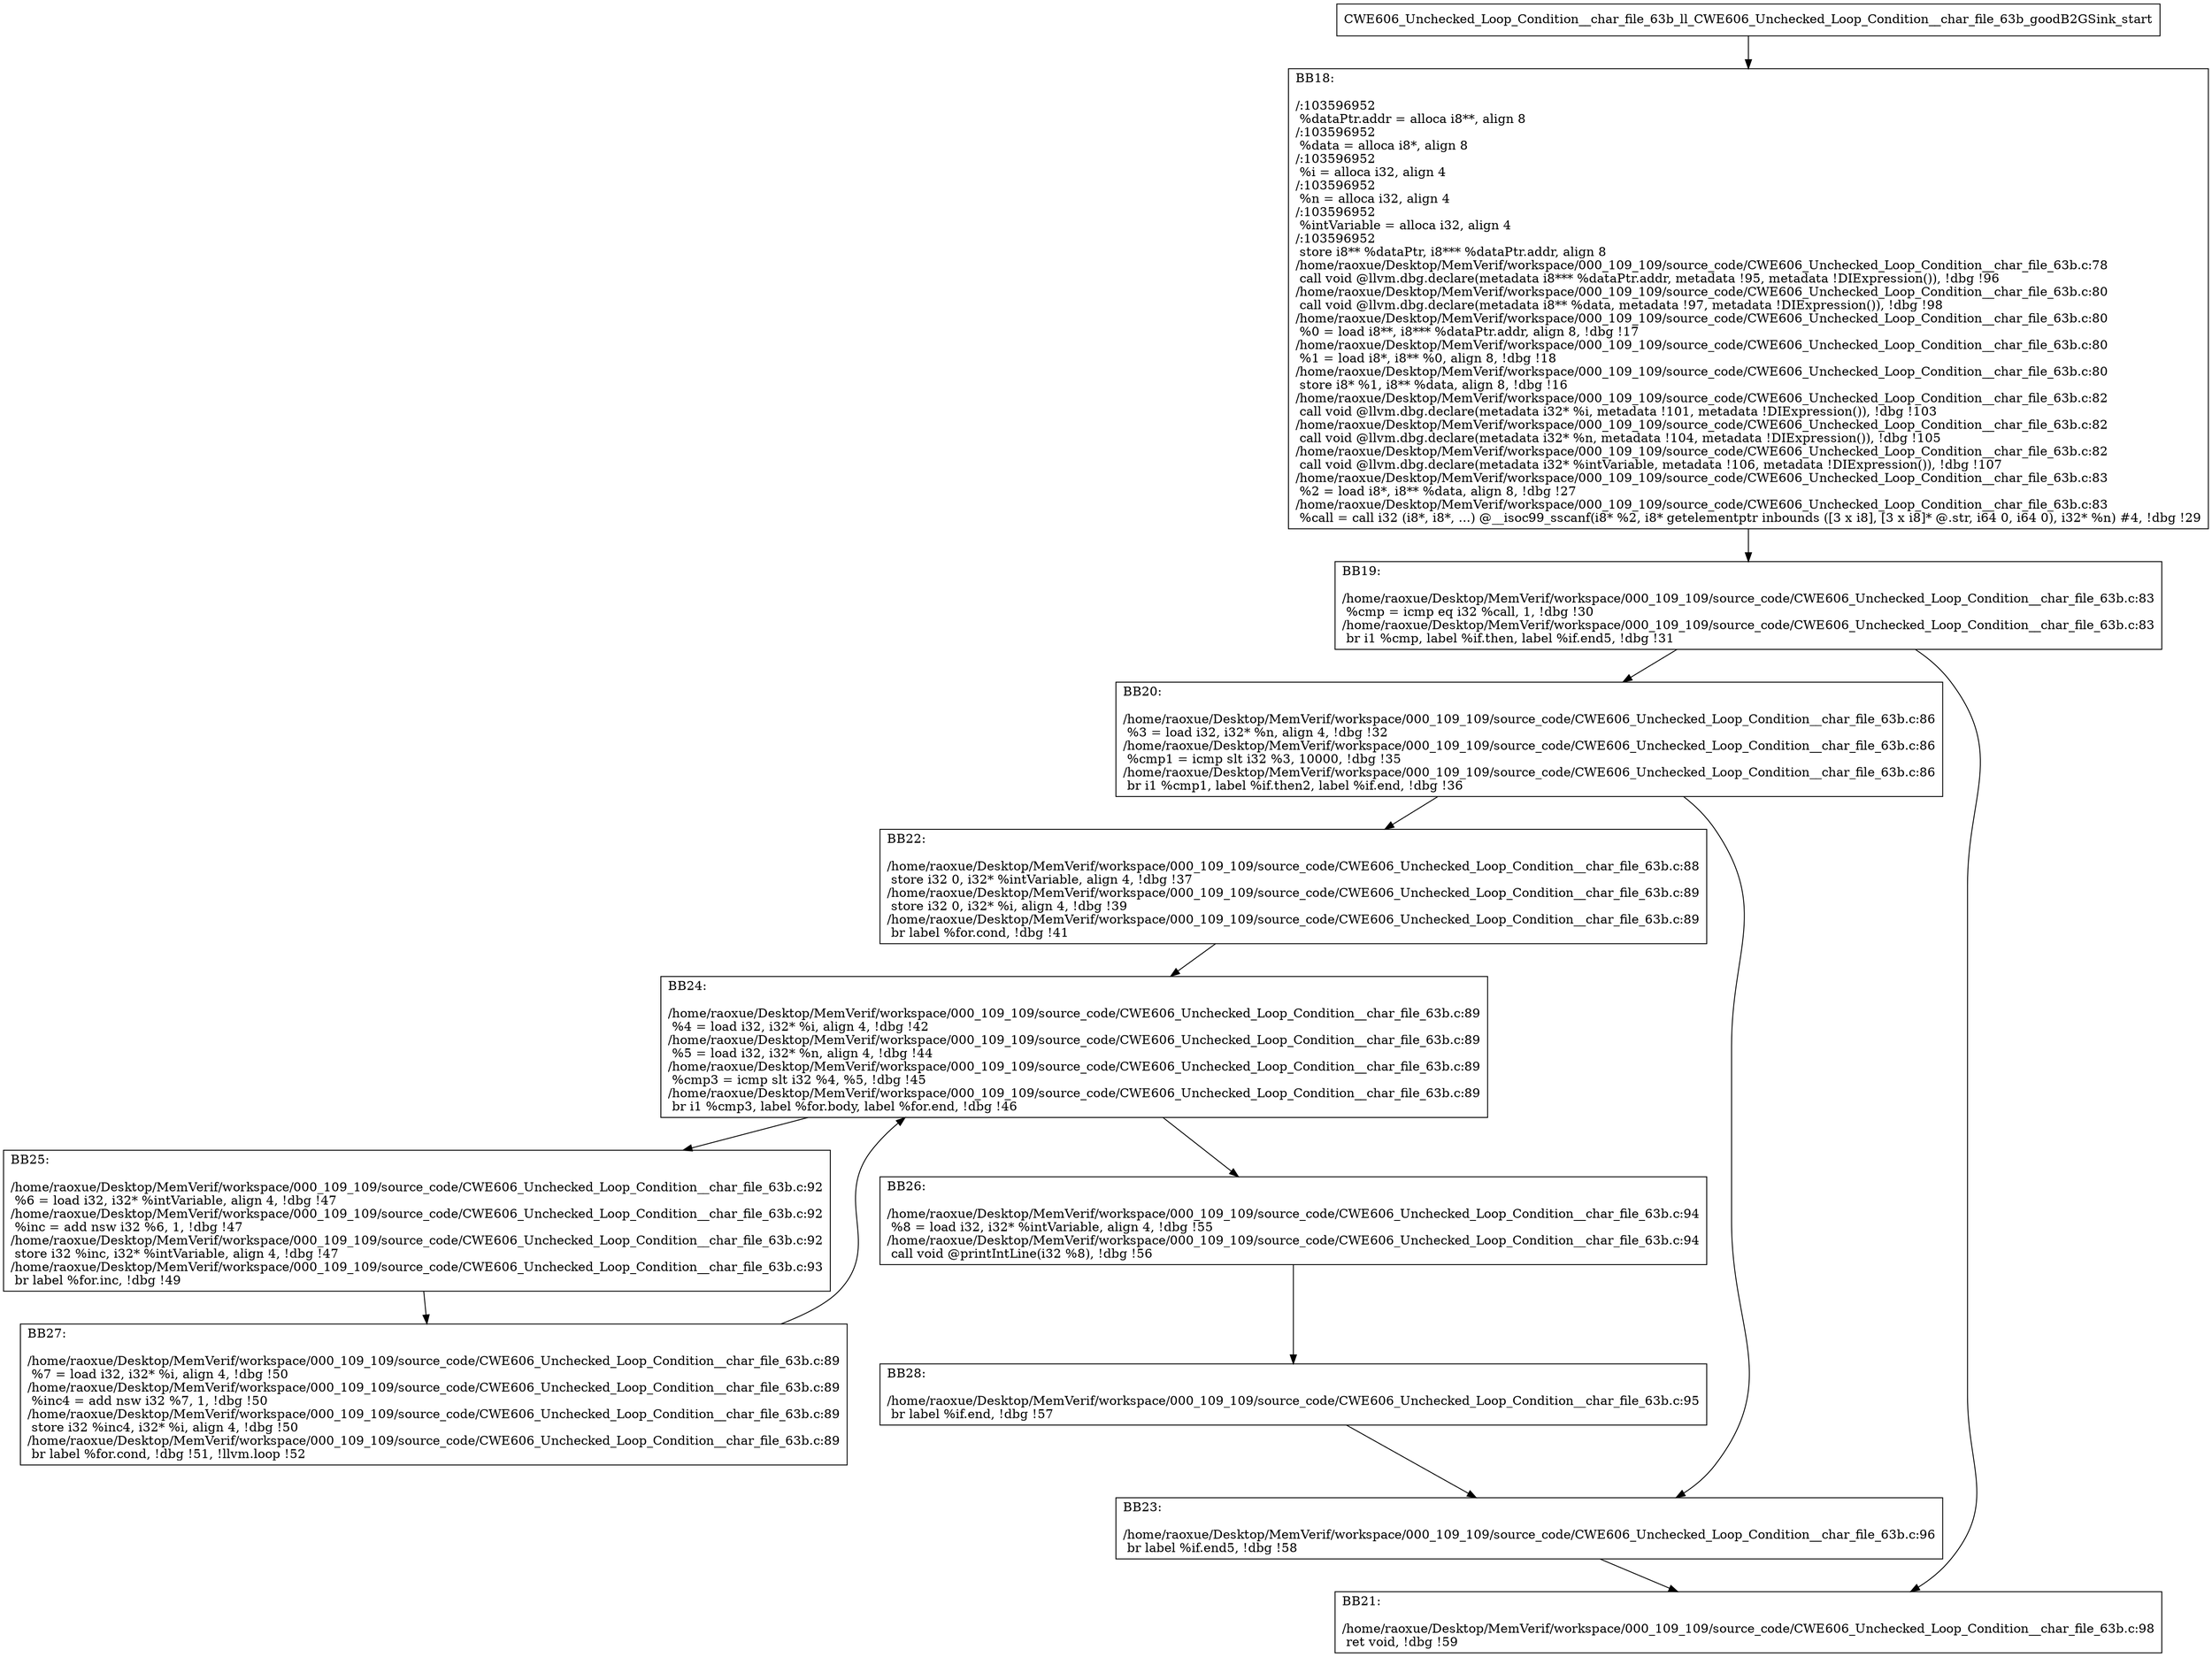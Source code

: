 digraph "CFG for'CWE606_Unchecked_Loop_Condition__char_file_63b_ll_CWE606_Unchecked_Loop_Condition__char_file_63b_goodB2GSink' function" {
	BBCWE606_Unchecked_Loop_Condition__char_file_63b_ll_CWE606_Unchecked_Loop_Condition__char_file_63b_goodB2GSink_start[shape=record,label="{CWE606_Unchecked_Loop_Condition__char_file_63b_ll_CWE606_Unchecked_Loop_Condition__char_file_63b_goodB2GSink_start}"];
	BBCWE606_Unchecked_Loop_Condition__char_file_63b_ll_CWE606_Unchecked_Loop_Condition__char_file_63b_goodB2GSink_start-> CWE606_Unchecked_Loop_Condition__char_file_63b_ll_CWE606_Unchecked_Loop_Condition__char_file_63b_goodB2GSinkBB18;
	CWE606_Unchecked_Loop_Condition__char_file_63b_ll_CWE606_Unchecked_Loop_Condition__char_file_63b_goodB2GSinkBB18 [shape=record, label="{BB18:\l\l/:103596952\l
  %dataPtr.addr = alloca i8**, align 8\l
/:103596952\l
  %data = alloca i8*, align 8\l
/:103596952\l
  %i = alloca i32, align 4\l
/:103596952\l
  %n = alloca i32, align 4\l
/:103596952\l
  %intVariable = alloca i32, align 4\l
/:103596952\l
  store i8** %dataPtr, i8*** %dataPtr.addr, align 8\l
/home/raoxue/Desktop/MemVerif/workspace/000_109_109/source_code/CWE606_Unchecked_Loop_Condition__char_file_63b.c:78\l
  call void @llvm.dbg.declare(metadata i8*** %dataPtr.addr, metadata !95, metadata !DIExpression()), !dbg !96\l
/home/raoxue/Desktop/MemVerif/workspace/000_109_109/source_code/CWE606_Unchecked_Loop_Condition__char_file_63b.c:80\l
  call void @llvm.dbg.declare(metadata i8** %data, metadata !97, metadata !DIExpression()), !dbg !98\l
/home/raoxue/Desktop/MemVerif/workspace/000_109_109/source_code/CWE606_Unchecked_Loop_Condition__char_file_63b.c:80\l
  %0 = load i8**, i8*** %dataPtr.addr, align 8, !dbg !17\l
/home/raoxue/Desktop/MemVerif/workspace/000_109_109/source_code/CWE606_Unchecked_Loop_Condition__char_file_63b.c:80\l
  %1 = load i8*, i8** %0, align 8, !dbg !18\l
/home/raoxue/Desktop/MemVerif/workspace/000_109_109/source_code/CWE606_Unchecked_Loop_Condition__char_file_63b.c:80\l
  store i8* %1, i8** %data, align 8, !dbg !16\l
/home/raoxue/Desktop/MemVerif/workspace/000_109_109/source_code/CWE606_Unchecked_Loop_Condition__char_file_63b.c:82\l
  call void @llvm.dbg.declare(metadata i32* %i, metadata !101, metadata !DIExpression()), !dbg !103\l
/home/raoxue/Desktop/MemVerif/workspace/000_109_109/source_code/CWE606_Unchecked_Loop_Condition__char_file_63b.c:82\l
  call void @llvm.dbg.declare(metadata i32* %n, metadata !104, metadata !DIExpression()), !dbg !105\l
/home/raoxue/Desktop/MemVerif/workspace/000_109_109/source_code/CWE606_Unchecked_Loop_Condition__char_file_63b.c:82\l
  call void @llvm.dbg.declare(metadata i32* %intVariable, metadata !106, metadata !DIExpression()), !dbg !107\l
/home/raoxue/Desktop/MemVerif/workspace/000_109_109/source_code/CWE606_Unchecked_Loop_Condition__char_file_63b.c:83\l
  %2 = load i8*, i8** %data, align 8, !dbg !27\l
/home/raoxue/Desktop/MemVerif/workspace/000_109_109/source_code/CWE606_Unchecked_Loop_Condition__char_file_63b.c:83\l
  %call = call i32 (i8*, i8*, ...) @__isoc99_sscanf(i8* %2, i8* getelementptr inbounds ([3 x i8], [3 x i8]* @.str, i64 0, i64 0), i32* %n) #4, !dbg !29\l
}"];
	CWE606_Unchecked_Loop_Condition__char_file_63b_ll_CWE606_Unchecked_Loop_Condition__char_file_63b_goodB2GSinkBB18-> CWE606_Unchecked_Loop_Condition__char_file_63b_ll_CWE606_Unchecked_Loop_Condition__char_file_63b_goodB2GSinkBB19;
	CWE606_Unchecked_Loop_Condition__char_file_63b_ll_CWE606_Unchecked_Loop_Condition__char_file_63b_goodB2GSinkBB19 [shape=record, label="{BB19:\l\l/home/raoxue/Desktop/MemVerif/workspace/000_109_109/source_code/CWE606_Unchecked_Loop_Condition__char_file_63b.c:83\l
  %cmp = icmp eq i32 %call, 1, !dbg !30\l
/home/raoxue/Desktop/MemVerif/workspace/000_109_109/source_code/CWE606_Unchecked_Loop_Condition__char_file_63b.c:83\l
  br i1 %cmp, label %if.then, label %if.end5, !dbg !31\l
}"];
	CWE606_Unchecked_Loop_Condition__char_file_63b_ll_CWE606_Unchecked_Loop_Condition__char_file_63b_goodB2GSinkBB19-> CWE606_Unchecked_Loop_Condition__char_file_63b_ll_CWE606_Unchecked_Loop_Condition__char_file_63b_goodB2GSinkBB20;
	CWE606_Unchecked_Loop_Condition__char_file_63b_ll_CWE606_Unchecked_Loop_Condition__char_file_63b_goodB2GSinkBB19-> CWE606_Unchecked_Loop_Condition__char_file_63b_ll_CWE606_Unchecked_Loop_Condition__char_file_63b_goodB2GSinkBB21;
	CWE606_Unchecked_Loop_Condition__char_file_63b_ll_CWE606_Unchecked_Loop_Condition__char_file_63b_goodB2GSinkBB20 [shape=record, label="{BB20:\l\l/home/raoxue/Desktop/MemVerif/workspace/000_109_109/source_code/CWE606_Unchecked_Loop_Condition__char_file_63b.c:86\l
  %3 = load i32, i32* %n, align 4, !dbg !32\l
/home/raoxue/Desktop/MemVerif/workspace/000_109_109/source_code/CWE606_Unchecked_Loop_Condition__char_file_63b.c:86\l
  %cmp1 = icmp slt i32 %3, 10000, !dbg !35\l
/home/raoxue/Desktop/MemVerif/workspace/000_109_109/source_code/CWE606_Unchecked_Loop_Condition__char_file_63b.c:86\l
  br i1 %cmp1, label %if.then2, label %if.end, !dbg !36\l
}"];
	CWE606_Unchecked_Loop_Condition__char_file_63b_ll_CWE606_Unchecked_Loop_Condition__char_file_63b_goodB2GSinkBB20-> CWE606_Unchecked_Loop_Condition__char_file_63b_ll_CWE606_Unchecked_Loop_Condition__char_file_63b_goodB2GSinkBB22;
	CWE606_Unchecked_Loop_Condition__char_file_63b_ll_CWE606_Unchecked_Loop_Condition__char_file_63b_goodB2GSinkBB20-> CWE606_Unchecked_Loop_Condition__char_file_63b_ll_CWE606_Unchecked_Loop_Condition__char_file_63b_goodB2GSinkBB23;
	CWE606_Unchecked_Loop_Condition__char_file_63b_ll_CWE606_Unchecked_Loop_Condition__char_file_63b_goodB2GSinkBB22 [shape=record, label="{BB22:\l\l/home/raoxue/Desktop/MemVerif/workspace/000_109_109/source_code/CWE606_Unchecked_Loop_Condition__char_file_63b.c:88\l
  store i32 0, i32* %intVariable, align 4, !dbg !37\l
/home/raoxue/Desktop/MemVerif/workspace/000_109_109/source_code/CWE606_Unchecked_Loop_Condition__char_file_63b.c:89\l
  store i32 0, i32* %i, align 4, !dbg !39\l
/home/raoxue/Desktop/MemVerif/workspace/000_109_109/source_code/CWE606_Unchecked_Loop_Condition__char_file_63b.c:89\l
  br label %for.cond, !dbg !41\l
}"];
	CWE606_Unchecked_Loop_Condition__char_file_63b_ll_CWE606_Unchecked_Loop_Condition__char_file_63b_goodB2GSinkBB22-> CWE606_Unchecked_Loop_Condition__char_file_63b_ll_CWE606_Unchecked_Loop_Condition__char_file_63b_goodB2GSinkBB24;
	CWE606_Unchecked_Loop_Condition__char_file_63b_ll_CWE606_Unchecked_Loop_Condition__char_file_63b_goodB2GSinkBB24 [shape=record, label="{BB24:\l\l/home/raoxue/Desktop/MemVerif/workspace/000_109_109/source_code/CWE606_Unchecked_Loop_Condition__char_file_63b.c:89\l
  %4 = load i32, i32* %i, align 4, !dbg !42\l
/home/raoxue/Desktop/MemVerif/workspace/000_109_109/source_code/CWE606_Unchecked_Loop_Condition__char_file_63b.c:89\l
  %5 = load i32, i32* %n, align 4, !dbg !44\l
/home/raoxue/Desktop/MemVerif/workspace/000_109_109/source_code/CWE606_Unchecked_Loop_Condition__char_file_63b.c:89\l
  %cmp3 = icmp slt i32 %4, %5, !dbg !45\l
/home/raoxue/Desktop/MemVerif/workspace/000_109_109/source_code/CWE606_Unchecked_Loop_Condition__char_file_63b.c:89\l
  br i1 %cmp3, label %for.body, label %for.end, !dbg !46\l
}"];
	CWE606_Unchecked_Loop_Condition__char_file_63b_ll_CWE606_Unchecked_Loop_Condition__char_file_63b_goodB2GSinkBB24-> CWE606_Unchecked_Loop_Condition__char_file_63b_ll_CWE606_Unchecked_Loop_Condition__char_file_63b_goodB2GSinkBB25;
	CWE606_Unchecked_Loop_Condition__char_file_63b_ll_CWE606_Unchecked_Loop_Condition__char_file_63b_goodB2GSinkBB24-> CWE606_Unchecked_Loop_Condition__char_file_63b_ll_CWE606_Unchecked_Loop_Condition__char_file_63b_goodB2GSinkBB26;
	CWE606_Unchecked_Loop_Condition__char_file_63b_ll_CWE606_Unchecked_Loop_Condition__char_file_63b_goodB2GSinkBB25 [shape=record, label="{BB25:\l\l/home/raoxue/Desktop/MemVerif/workspace/000_109_109/source_code/CWE606_Unchecked_Loop_Condition__char_file_63b.c:92\l
  %6 = load i32, i32* %intVariable, align 4, !dbg !47\l
/home/raoxue/Desktop/MemVerif/workspace/000_109_109/source_code/CWE606_Unchecked_Loop_Condition__char_file_63b.c:92\l
  %inc = add nsw i32 %6, 1, !dbg !47\l
/home/raoxue/Desktop/MemVerif/workspace/000_109_109/source_code/CWE606_Unchecked_Loop_Condition__char_file_63b.c:92\l
  store i32 %inc, i32* %intVariable, align 4, !dbg !47\l
/home/raoxue/Desktop/MemVerif/workspace/000_109_109/source_code/CWE606_Unchecked_Loop_Condition__char_file_63b.c:93\l
  br label %for.inc, !dbg !49\l
}"];
	CWE606_Unchecked_Loop_Condition__char_file_63b_ll_CWE606_Unchecked_Loop_Condition__char_file_63b_goodB2GSinkBB25-> CWE606_Unchecked_Loop_Condition__char_file_63b_ll_CWE606_Unchecked_Loop_Condition__char_file_63b_goodB2GSinkBB27;
	CWE606_Unchecked_Loop_Condition__char_file_63b_ll_CWE606_Unchecked_Loop_Condition__char_file_63b_goodB2GSinkBB27 [shape=record, label="{BB27:\l\l/home/raoxue/Desktop/MemVerif/workspace/000_109_109/source_code/CWE606_Unchecked_Loop_Condition__char_file_63b.c:89\l
  %7 = load i32, i32* %i, align 4, !dbg !50\l
/home/raoxue/Desktop/MemVerif/workspace/000_109_109/source_code/CWE606_Unchecked_Loop_Condition__char_file_63b.c:89\l
  %inc4 = add nsw i32 %7, 1, !dbg !50\l
/home/raoxue/Desktop/MemVerif/workspace/000_109_109/source_code/CWE606_Unchecked_Loop_Condition__char_file_63b.c:89\l
  store i32 %inc4, i32* %i, align 4, !dbg !50\l
/home/raoxue/Desktop/MemVerif/workspace/000_109_109/source_code/CWE606_Unchecked_Loop_Condition__char_file_63b.c:89\l
  br label %for.cond, !dbg !51, !llvm.loop !52\l
}"];
	CWE606_Unchecked_Loop_Condition__char_file_63b_ll_CWE606_Unchecked_Loop_Condition__char_file_63b_goodB2GSinkBB27-> CWE606_Unchecked_Loop_Condition__char_file_63b_ll_CWE606_Unchecked_Loop_Condition__char_file_63b_goodB2GSinkBB24;
	CWE606_Unchecked_Loop_Condition__char_file_63b_ll_CWE606_Unchecked_Loop_Condition__char_file_63b_goodB2GSinkBB26 [shape=record, label="{BB26:\l\l/home/raoxue/Desktop/MemVerif/workspace/000_109_109/source_code/CWE606_Unchecked_Loop_Condition__char_file_63b.c:94\l
  %8 = load i32, i32* %intVariable, align 4, !dbg !55\l
/home/raoxue/Desktop/MemVerif/workspace/000_109_109/source_code/CWE606_Unchecked_Loop_Condition__char_file_63b.c:94\l
  call void @printIntLine(i32 %8), !dbg !56\l
}"];
	CWE606_Unchecked_Loop_Condition__char_file_63b_ll_CWE606_Unchecked_Loop_Condition__char_file_63b_goodB2GSinkBB26-> CWE606_Unchecked_Loop_Condition__char_file_63b_ll_CWE606_Unchecked_Loop_Condition__char_file_63b_goodB2GSinkBB28;
	CWE606_Unchecked_Loop_Condition__char_file_63b_ll_CWE606_Unchecked_Loop_Condition__char_file_63b_goodB2GSinkBB28 [shape=record, label="{BB28:\l\l/home/raoxue/Desktop/MemVerif/workspace/000_109_109/source_code/CWE606_Unchecked_Loop_Condition__char_file_63b.c:95\l
  br label %if.end, !dbg !57\l
}"];
	CWE606_Unchecked_Loop_Condition__char_file_63b_ll_CWE606_Unchecked_Loop_Condition__char_file_63b_goodB2GSinkBB28-> CWE606_Unchecked_Loop_Condition__char_file_63b_ll_CWE606_Unchecked_Loop_Condition__char_file_63b_goodB2GSinkBB23;
	CWE606_Unchecked_Loop_Condition__char_file_63b_ll_CWE606_Unchecked_Loop_Condition__char_file_63b_goodB2GSinkBB23 [shape=record, label="{BB23:\l\l/home/raoxue/Desktop/MemVerif/workspace/000_109_109/source_code/CWE606_Unchecked_Loop_Condition__char_file_63b.c:96\l
  br label %if.end5, !dbg !58\l
}"];
	CWE606_Unchecked_Loop_Condition__char_file_63b_ll_CWE606_Unchecked_Loop_Condition__char_file_63b_goodB2GSinkBB23-> CWE606_Unchecked_Loop_Condition__char_file_63b_ll_CWE606_Unchecked_Loop_Condition__char_file_63b_goodB2GSinkBB21;
	CWE606_Unchecked_Loop_Condition__char_file_63b_ll_CWE606_Unchecked_Loop_Condition__char_file_63b_goodB2GSinkBB21 [shape=record, label="{BB21:\l\l/home/raoxue/Desktop/MemVerif/workspace/000_109_109/source_code/CWE606_Unchecked_Loop_Condition__char_file_63b.c:98\l
  ret void, !dbg !59\l
}"];
}
